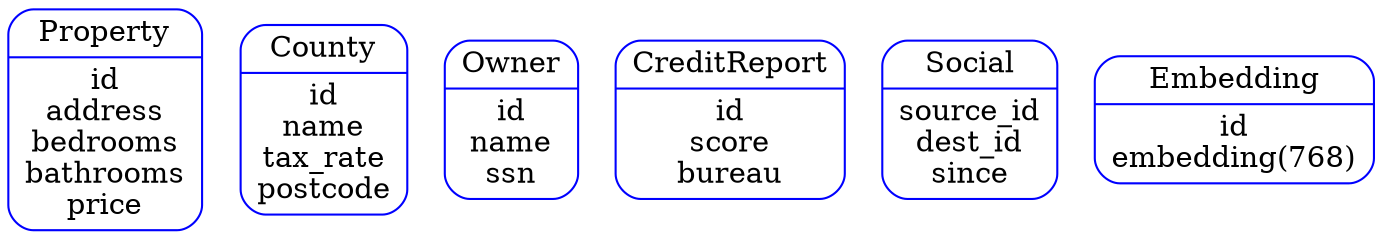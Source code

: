 digraph diag {
  node [shape=Mrecord, color=Blue];
  Property [label="{<f0> Property|<f1> id\naddress\nbedrooms\nbathrooms\nprice}"];
  County [label="{<f0> County|<f1> id\nname\ntax_rate\npostcode}"];
  Owner [label="{<f0> Owner|<f1> id\nname\nssn}"];
  CreditReport [label="{<f0> CreditReport|<f1> id\nscore\nbureau}"];
  Social [label="{<f0> Social|<f1> source_id\ndest_id\nsince}"];
  Embedding [label="{<f0> Embedding|<f1> id\nembedding(768)}"];
}
